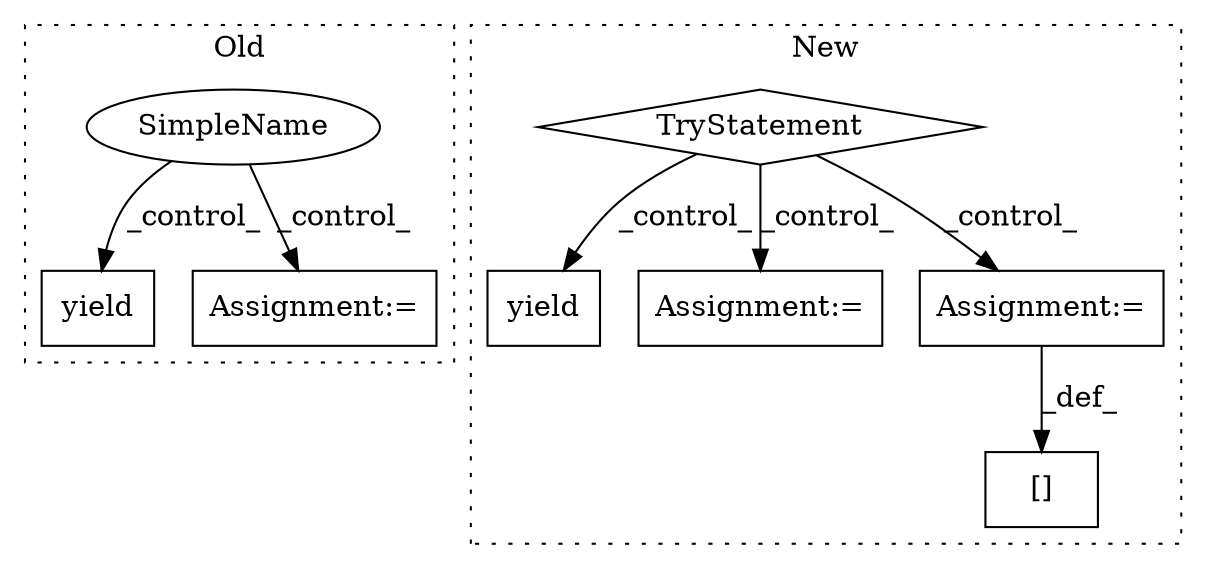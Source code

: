 digraph G {
subgraph cluster0 {
1 [label="yield" a="112" s="3088" l="7" shape="box"];
6 [label="SimpleName" a="42" s="" l="" shape="ellipse"];
7 [label="Assignment:=" a="7" s="3135" l="2" shape="box"];
label = "Old";
style="dotted";
}
subgraph cluster1 {
2 [label="TryStatement" a="54" s="3169" l="4" shape="diamond"];
3 [label="yield" a="112" s="3306" l="7" shape="box"];
4 [label="Assignment:=" a="7" s="3251" l="2" shape="box"];
5 [label="Assignment:=" a="7" s="3189" l="1" shape="box"];
8 [label="[]" a="2" s="3183,3188" l="4,1" shape="box"];
label = "New";
style="dotted";
}
2 -> 5 [label="_control_"];
2 -> 3 [label="_control_"];
2 -> 4 [label="_control_"];
5 -> 8 [label="_def_"];
6 -> 7 [label="_control_"];
6 -> 1 [label="_control_"];
}